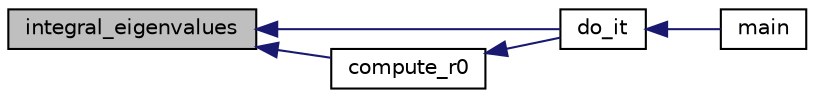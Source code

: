 digraph "integral_eigenvalues"
{
  edge [fontname="Helvetica",fontsize="10",labelfontname="Helvetica",labelfontsize="10"];
  node [fontname="Helvetica",fontsize="10",shape=record];
  rankdir="LR";
  Node983 [label="integral_eigenvalues",height=0.2,width=0.4,color="black", fillcolor="grey75", style="filled", fontcolor="black"];
  Node983 -> Node984 [dir="back",color="midnightblue",fontsize="10",style="solid",fontname="Helvetica"];
  Node984 [label="do_it",height=0.2,width=0.4,color="black", fillcolor="white", style="filled",URL="$da/da3/burnside_8_c.html#a6a1ed4d46bdb13e56112f47f0565c25b"];
  Node984 -> Node985 [dir="back",color="midnightblue",fontsize="10",style="solid",fontname="Helvetica"];
  Node985 [label="main",height=0.2,width=0.4,color="black", fillcolor="white", style="filled",URL="$da/da3/burnside_8_c.html#a3c04138a5bfe5d72780bb7e82a18e627"];
  Node983 -> Node986 [dir="back",color="midnightblue",fontsize="10",style="solid",fontname="Helvetica"];
  Node986 [label="compute_r0",height=0.2,width=0.4,color="black", fillcolor="white", style="filled",URL="$da/da3/burnside_8_c.html#acf24b8619244160b63b3af621a07a877"];
  Node986 -> Node984 [dir="back",color="midnightblue",fontsize="10",style="solid",fontname="Helvetica"];
}
